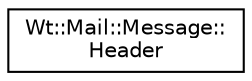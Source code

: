 digraph "Graphical Class Hierarchy"
{
 // LATEX_PDF_SIZE
  edge [fontname="Helvetica",fontsize="10",labelfontname="Helvetica",labelfontsize="10"];
  node [fontname="Helvetica",fontsize="10",shape=record];
  rankdir="LR";
  Node0 [label="Wt::Mail::Message::\lHeader",height=0.2,width=0.4,color="black", fillcolor="white", style="filled",URL="$classWt_1_1Mail_1_1Message_1_1Header.html",tooltip="An SMTP message header."];
}
